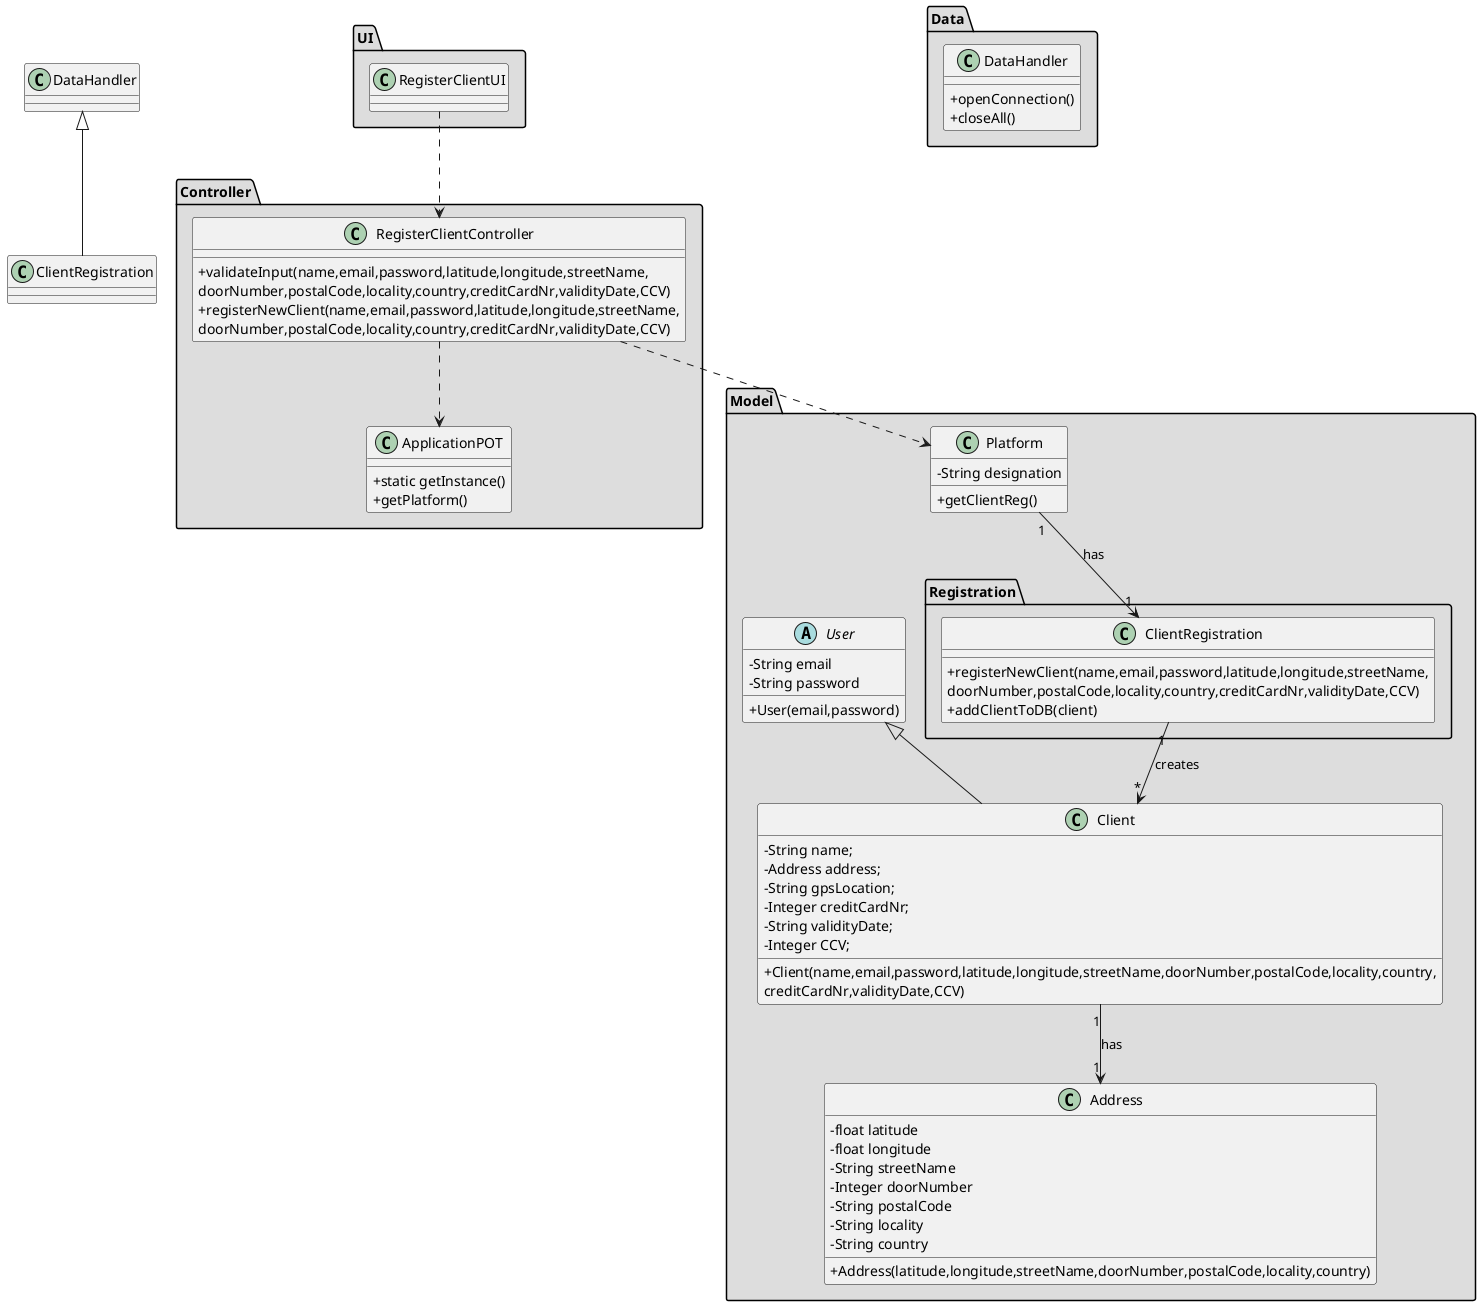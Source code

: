 @startuml
skinparam classAttributeIconSize 0


package "Controller" #DDDDDD {
class ApplicationPOT
{
  +static getInstance()
  +getPlatform()
}
}


package "UI" #DDDDDD {
class RegisterClientUI{

}
}


package "Controller" #DDDDDD {
class RegisterClientController{
+validateInput(name,email,password,latitude,longitude,streetName,\ndoorNumber,postalCode,locality,country,creditCardNr,validityDate,CCV)
+registerNewClient(name,email,password,latitude,longitude,streetName,\ndoorNumber,postalCode,locality,country,creditCardNr,validityDate,CCV)
}
}


package "Model" #DDDDDD {
class Platform {
  -String designation
  +getClientReg()
}
package "Registration" #DDDDDD {
 class ClientRegistration{
 +registerNewClient(name,email,password,latitude,longitude,streetName,\ndoorNumber,postalCode,locality,country,creditCardNr,validityDate,CCV)
 +addClientToDB(client)
 }
 }
}




package "Model" #DDDDDD {
abstract class User{
-String email
-String password
+User(email,password)
}

class Client extends User

class Client{
-String name;
-Address address;
-String gpsLocation;
-Integer creditCardNr;
-String validityDate;
-Integer CCV;
+Client(name,email,password,latitude,longitude,streetName,doorNumber,postalCode,locality,country,
                        creditCardNr,validityDate,CCV)
}

class Address{
-float latitude
-float longitude
-String streetName
-Integer doorNumber
-String postalCode
-String locality
-String country
+Address(latitude,longitude,streetName,doorNumber,postalCode,locality,country)
}

}


package "Data" #DDDDDD {
class DataHandler{
+openConnection()
+closeAll()
}

}


RegisterClientUI ..> RegisterClientController
RegisterClientController ..> Platform
RegisterClientController ..> ApplicationPOT
Platform "1" --> "1" ClientRegistration : has
ClientRegistration "1" --> "*" Client : creates
class ClientRegistration extends DataHandler
Client "1" --> "1" Address : has


@enduml